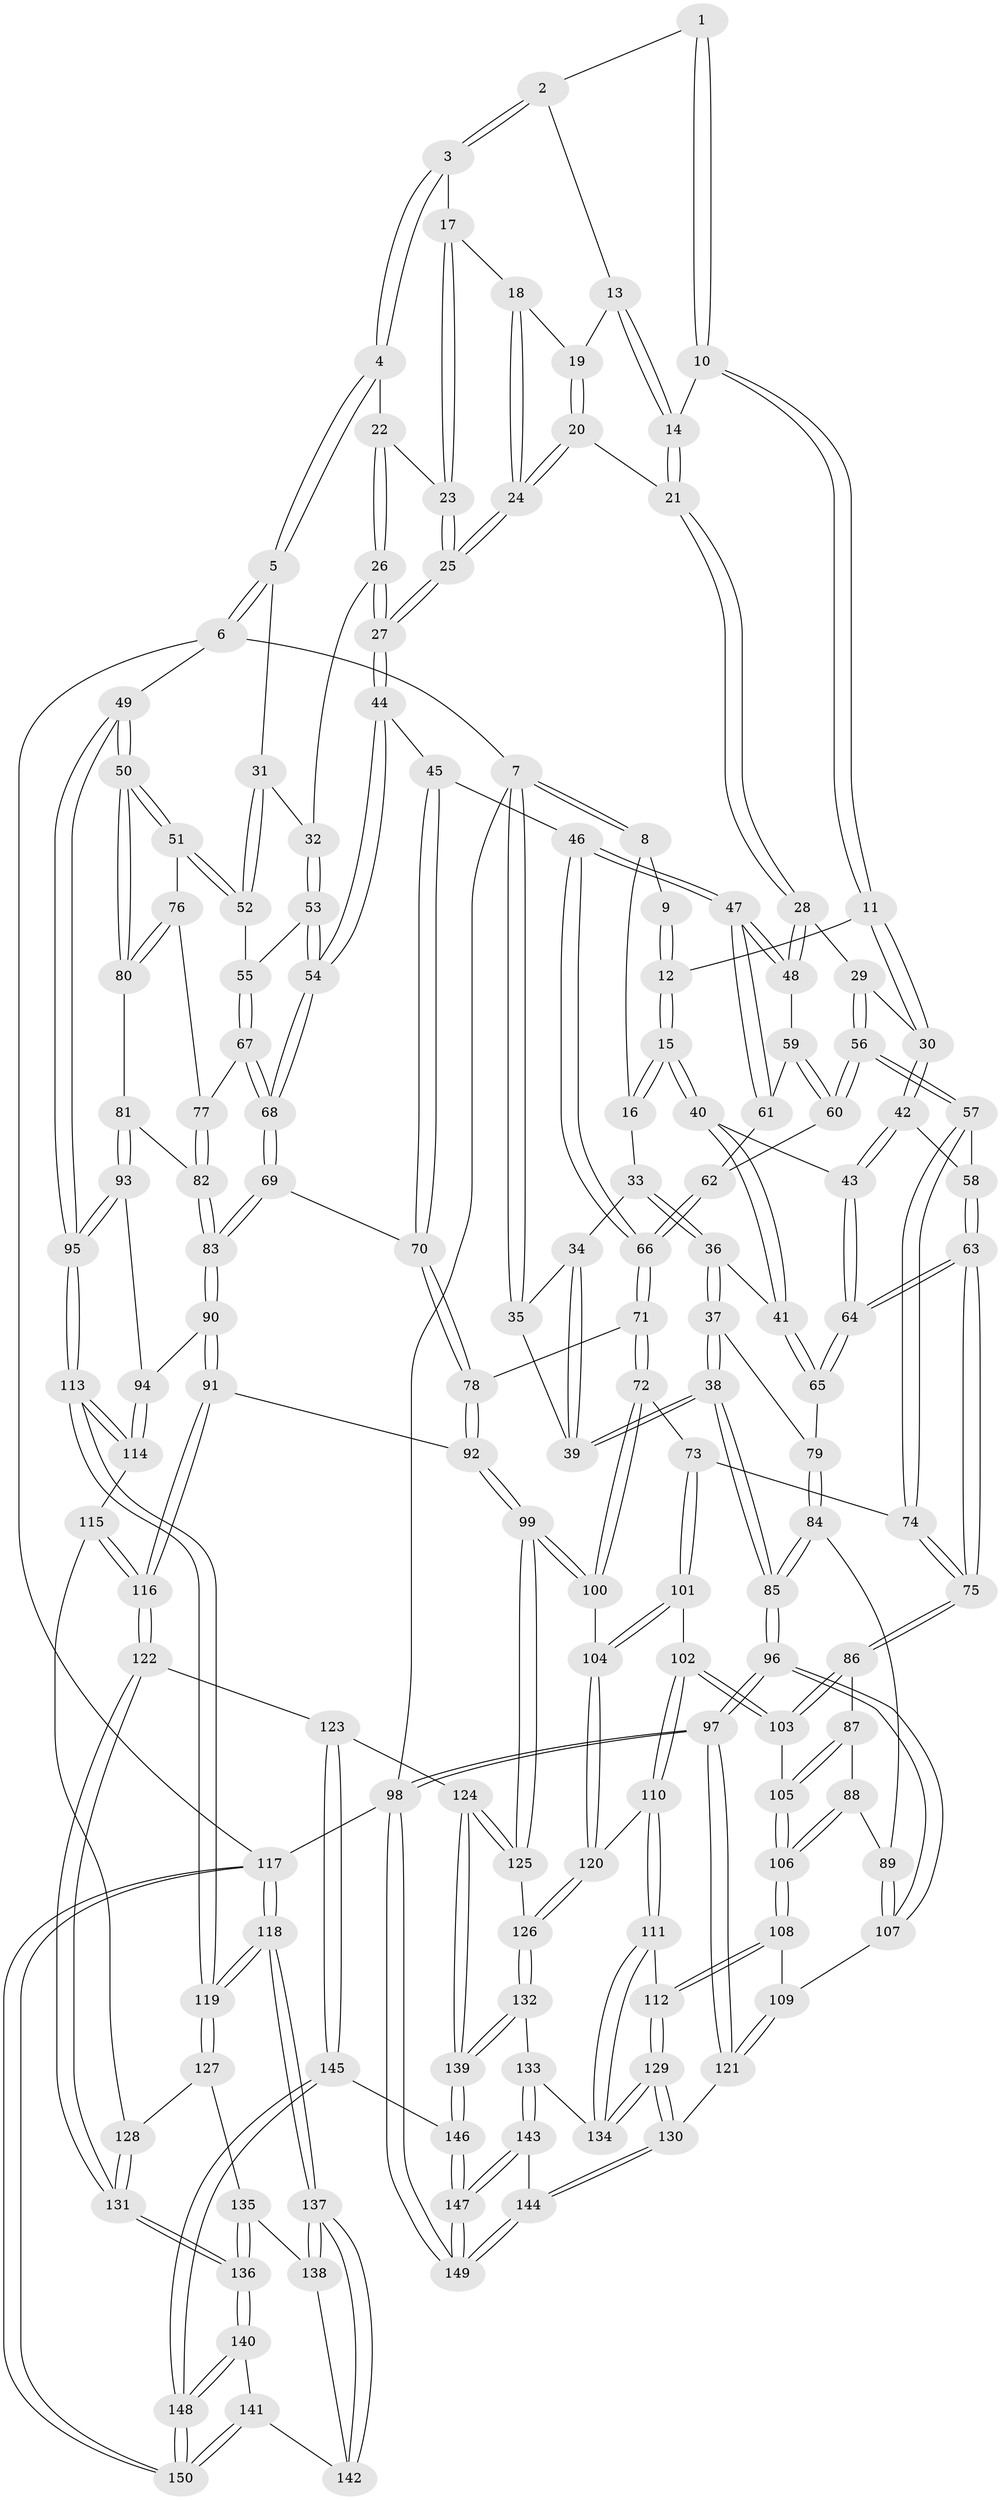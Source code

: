 // Generated by graph-tools (version 1.1) at 2025/17/03/09/25 04:17:07]
// undirected, 150 vertices, 372 edges
graph export_dot {
graph [start="1"]
  node [color=gray90,style=filled];
  1 [pos="+0.3357675951757718+0"];
  2 [pos="+0.5318305866471513+0"];
  3 [pos="+0.7634212632787846+0"];
  4 [pos="+0.9989246251020635+0"];
  5 [pos="+1+0"];
  6 [pos="+1+0"];
  7 [pos="+0+0"];
  8 [pos="+0+0"];
  9 [pos="+0.22792935935215042+0"];
  10 [pos="+0.3785950626954729+0.10985677195844579"];
  11 [pos="+0.3499662497130855+0.1369587364749686"];
  12 [pos="+0.22086310636158674+0.11207176442672215"];
  13 [pos="+0.48336056779369124+0.03761793475274774"];
  14 [pos="+0.4231039471121044+0.09612053450375097"];
  15 [pos="+0.22072793212776157+0.11219532875074797"];
  16 [pos="+0.1251570652693725+0.12973437675822497"];
  17 [pos="+0.6727168327270202+0"];
  18 [pos="+0.5770604953410966+0.0871296775277273"];
  19 [pos="+0.5092511270804841+0.06480118167470142"];
  20 [pos="+0.5288742021583862+0.17335617379782833"];
  21 [pos="+0.5200864589227333+0.17700820070983012"];
  22 [pos="+0.6814720657206859+0.1414568620449394"];
  23 [pos="+0.6505733492478404+0.13727120061103074"];
  24 [pos="+0.5832405929643251+0.1704715528036625"];
  25 [pos="+0.6023171809704954+0.17960064001496057"];
  26 [pos="+0.7370337706758909+0.16297704481251507"];
  27 [pos="+0.6247869579896085+0.22735152348811966"];
  28 [pos="+0.4873018115323843+0.21710369525649284"];
  29 [pos="+0.4327504438651387+0.2168715788439288"];
  30 [pos="+0.3670756714663082+0.180706482388124"];
  31 [pos="+0.8779435459503635+0.08381968148193635"];
  32 [pos="+0.7968019112827169+0.16928264537706222"];
  33 [pos="+0.10609220751650153+0.1384920382604886"];
  34 [pos="+0.08807338174830505+0.13114866233196618"];
  35 [pos="+0+0"];
  36 [pos="+0.06274885874335165+0.2584124471017131"];
  37 [pos="+0.007296721413082639+0.28926511117766796"];
  38 [pos="+0+0.3741882819561873"];
  39 [pos="+0+0.2497402406742272"];
  40 [pos="+0.22177120825767266+0.22012250980940656"];
  41 [pos="+0.1769592812072079+0.30236254520643"];
  42 [pos="+0.33969784106043904+0.25853895063020543"];
  43 [pos="+0.3037946787380867+0.27352705281804085"];
  44 [pos="+0.6335168615097436+0.26031380316754676"];
  45 [pos="+0.6210741658722885+0.27392713902483745"];
  46 [pos="+0.5611868171352833+0.3104006481875503"];
  47 [pos="+0.5493870721512997+0.29931097821478664"];
  48 [pos="+0.49187180711268236+0.23188840909790823"];
  49 [pos="+1+0.37759113429284247"];
  50 [pos="+1+0.3811259528153821"];
  51 [pos="+0.9223828937282014+0.31748316547909683"];
  52 [pos="+0.9081157801744619+0.3016942863574946"];
  53 [pos="+0.7715745510890747+0.2406854418268353"];
  54 [pos="+0.7052931537634208+0.27967488062004653"];
  55 [pos="+0.8142052244179419+0.292401393150372"];
  56 [pos="+0.4167898446330911+0.30956125725940176"];
  57 [pos="+0.4117416812072259+0.31342247905902193"];
  58 [pos="+0.3512104322393159+0.2728242538043979"];
  59 [pos="+0.487672458879819+0.241875444113382"];
  60 [pos="+0.4214856622066839+0.30911647327789693"];
  61 [pos="+0.47297218344574243+0.2931667051532966"];
  62 [pos="+0.46139132309762854+0.3099313410223638"];
  63 [pos="+0.3246680928546215+0.4496345924183501"];
  64 [pos="+0.24783016260659246+0.40447316244744375"];
  65 [pos="+0.2144801580796508+0.3981854475981611"];
  66 [pos="+0.5350662159369272+0.37176155546421735"];
  67 [pos="+0.7979922243412814+0.3884310261423181"];
  68 [pos="+0.7304927043056131+0.41376251238085376"];
  69 [pos="+0.7228345654756122+0.4247985468658896"];
  70 [pos="+0.658896524008176+0.4394953326372078"];
  71 [pos="+0.5309275505051954+0.42101539250985837"];
  72 [pos="+0.4567174855534569+0.4593205260386387"];
  73 [pos="+0.411438982406886+0.45054362168861484"];
  74 [pos="+0.3840729809882531+0.4423909546294303"];
  75 [pos="+0.32512132517260944+0.4499694377514133"];
  76 [pos="+0.8383009263905129+0.3843775879594209"];
  77 [pos="+0.8093441854236744+0.3907970204978604"];
  78 [pos="+0.626637550697476+0.4556527774704957"];
  79 [pos="+0.1864438071259986+0.41443770868549745"];
  80 [pos="+0.9422390518347799+0.44693479327692204"];
  81 [pos="+0.9143553140286971+0.47215787622051164"];
  82 [pos="+0.870047882349012+0.48136622335093143"];
  83 [pos="+0.7937416804717128+0.546027114312469"];
  84 [pos="+0.10469083108340628+0.4775902003041938"];
  85 [pos="+0+0.38587665509871505"];
  86 [pos="+0.320506938488188+0.4674283655183488"];
  87 [pos="+0.20297731829889756+0.5398798917202607"];
  88 [pos="+0.1466438667220918+0.520605297597227"];
  89 [pos="+0.10482693552506656+0.47814325235474625"];
  90 [pos="+0.7924334076480135+0.5698417033042095"];
  91 [pos="+0.7652625936362463+0.6030324993048309"];
  92 [pos="+0.6281489788506799+0.5499777950989116"];
  93 [pos="+0.9247901286104275+0.5538920323071762"];
  94 [pos="+0.8906195983959587+0.5979164992921419"];
  95 [pos="+1+0.5722073261437428"];
  96 [pos="+0+0.695441726014236"];
  97 [pos="+0+0.7014944370077941"];
  98 [pos="+0+1"];
  99 [pos="+0.5661610608286013+0.6257747698646706"];
  100 [pos="+0.4788430701786884+0.5322694042152409"];
  101 [pos="+0.3971293144152888+0.6278671163877544"];
  102 [pos="+0.30952349530635925+0.5817631088321328"];
  103 [pos="+0.3046008384409292+0.5714480220977006"];
  104 [pos="+0.4080783930047133+0.6366841906552467"];
  105 [pos="+0.23508016224418912+0.5891509095986176"];
  106 [pos="+0.19245919474291084+0.6179351938574362"];
  107 [pos="+0.08389830835961287+0.5977189163954121"];
  108 [pos="+0.16908493107096195+0.664563749958389"];
  109 [pos="+0.11262003272853482+0.6346177545698051"];
  110 [pos="+0.28629322806295315+0.6896716645573864"];
  111 [pos="+0.2668920911532152+0.7137663804771931"];
  112 [pos="+0.17760649485583602+0.6895349219861466"];
  113 [pos="+1+0.5732412270910118"];
  114 [pos="+0.9158795545303968+0.6360907910807891"];
  115 [pos="+0.9082597052049518+0.6809893290224499"];
  116 [pos="+0.7533342417022968+0.6743510912397797"];
  117 [pos="+1+1"];
  118 [pos="+1+1"];
  119 [pos="+1+0.6961422892543926"];
  120 [pos="+0.4257552966024478+0.6811748654968184"];
  121 [pos="+0+0.7544186114687478"];
  122 [pos="+0.7151458980062371+0.7543514193455381"];
  123 [pos="+0.6256961681813289+0.7457943134745555"];
  124 [pos="+0.5678128230213411+0.7175073877817841"];
  125 [pos="+0.5613692166769606+0.7079670734747687"];
  126 [pos="+0.4286537585866273+0.6843950872577813"];
  127 [pos="+0.9558599963805007+0.7483804657670864"];
  128 [pos="+0.9138944854395188+0.6982664737873666"];
  129 [pos="+0.10985882062728959+0.7905294484323055"];
  130 [pos="+0.09759129029560755+0.8035399564021543"];
  131 [pos="+0.7481349934556899+0.795150344936672"];
  132 [pos="+0.35524929459182436+0.8067641929512459"];
  133 [pos="+0.296877652314001+0.7869693181543224"];
  134 [pos="+0.29659046315398846+0.7865338754670093"];
  135 [pos="+0.9549040414938839+0.7499385198267671"];
  136 [pos="+0.7712384208209977+0.83659680318965"];
  137 [pos="+1+1"];
  138 [pos="+0.9491750963953928+0.8225450510700067"];
  139 [pos="+0.42440374508353235+0.9044759602848427"];
  140 [pos="+0.7768154511736696+0.8590811164773994"];
  141 [pos="+0.8648853908366264+0.9070627714007612"];
  142 [pos="+0.8895584045346754+0.9021870625872903"];
  143 [pos="+0.24178734117253012+0.8525566840695051"];
  144 [pos="+0.09867479217978764+0.80665323548967"];
  145 [pos="+0.5256855481946189+1"];
  146 [pos="+0.44104316122766746+1"];
  147 [pos="+0.2396855977854352+1"];
  148 [pos="+0.575426190131385+1"];
  149 [pos="+0.1045267775057431+1"];
  150 [pos="+0.9192411493447475+1"];
  1 -- 2;
  1 -- 10;
  1 -- 10;
  2 -- 3;
  2 -- 3;
  2 -- 13;
  3 -- 4;
  3 -- 4;
  3 -- 17;
  4 -- 5;
  4 -- 5;
  4 -- 22;
  5 -- 6;
  5 -- 6;
  5 -- 31;
  6 -- 7;
  6 -- 49;
  6 -- 117;
  7 -- 8;
  7 -- 8;
  7 -- 35;
  7 -- 35;
  7 -- 98;
  8 -- 9;
  8 -- 16;
  9 -- 12;
  9 -- 12;
  10 -- 11;
  10 -- 11;
  10 -- 14;
  11 -- 12;
  11 -- 30;
  11 -- 30;
  12 -- 15;
  12 -- 15;
  13 -- 14;
  13 -- 14;
  13 -- 19;
  14 -- 21;
  14 -- 21;
  15 -- 16;
  15 -- 16;
  15 -- 40;
  15 -- 40;
  16 -- 33;
  17 -- 18;
  17 -- 23;
  17 -- 23;
  18 -- 19;
  18 -- 24;
  18 -- 24;
  19 -- 20;
  19 -- 20;
  20 -- 21;
  20 -- 24;
  20 -- 24;
  21 -- 28;
  21 -- 28;
  22 -- 23;
  22 -- 26;
  22 -- 26;
  23 -- 25;
  23 -- 25;
  24 -- 25;
  24 -- 25;
  25 -- 27;
  25 -- 27;
  26 -- 27;
  26 -- 27;
  26 -- 32;
  27 -- 44;
  27 -- 44;
  28 -- 29;
  28 -- 48;
  28 -- 48;
  29 -- 30;
  29 -- 56;
  29 -- 56;
  30 -- 42;
  30 -- 42;
  31 -- 32;
  31 -- 52;
  31 -- 52;
  32 -- 53;
  32 -- 53;
  33 -- 34;
  33 -- 36;
  33 -- 36;
  34 -- 35;
  34 -- 39;
  34 -- 39;
  35 -- 39;
  36 -- 37;
  36 -- 37;
  36 -- 41;
  37 -- 38;
  37 -- 38;
  37 -- 79;
  38 -- 39;
  38 -- 39;
  38 -- 85;
  38 -- 85;
  40 -- 41;
  40 -- 41;
  40 -- 43;
  41 -- 65;
  41 -- 65;
  42 -- 43;
  42 -- 43;
  42 -- 58;
  43 -- 64;
  43 -- 64;
  44 -- 45;
  44 -- 54;
  44 -- 54;
  45 -- 46;
  45 -- 70;
  45 -- 70;
  46 -- 47;
  46 -- 47;
  46 -- 66;
  46 -- 66;
  47 -- 48;
  47 -- 48;
  47 -- 61;
  47 -- 61;
  48 -- 59;
  49 -- 50;
  49 -- 50;
  49 -- 95;
  49 -- 95;
  50 -- 51;
  50 -- 51;
  50 -- 80;
  50 -- 80;
  51 -- 52;
  51 -- 52;
  51 -- 76;
  52 -- 55;
  53 -- 54;
  53 -- 54;
  53 -- 55;
  54 -- 68;
  54 -- 68;
  55 -- 67;
  55 -- 67;
  56 -- 57;
  56 -- 57;
  56 -- 60;
  56 -- 60;
  57 -- 58;
  57 -- 74;
  57 -- 74;
  58 -- 63;
  58 -- 63;
  59 -- 60;
  59 -- 60;
  59 -- 61;
  60 -- 62;
  61 -- 62;
  62 -- 66;
  62 -- 66;
  63 -- 64;
  63 -- 64;
  63 -- 75;
  63 -- 75;
  64 -- 65;
  64 -- 65;
  65 -- 79;
  66 -- 71;
  66 -- 71;
  67 -- 68;
  67 -- 68;
  67 -- 77;
  68 -- 69;
  68 -- 69;
  69 -- 70;
  69 -- 83;
  69 -- 83;
  70 -- 78;
  70 -- 78;
  71 -- 72;
  71 -- 72;
  71 -- 78;
  72 -- 73;
  72 -- 100;
  72 -- 100;
  73 -- 74;
  73 -- 101;
  73 -- 101;
  74 -- 75;
  74 -- 75;
  75 -- 86;
  75 -- 86;
  76 -- 77;
  76 -- 80;
  76 -- 80;
  77 -- 82;
  77 -- 82;
  78 -- 92;
  78 -- 92;
  79 -- 84;
  79 -- 84;
  80 -- 81;
  81 -- 82;
  81 -- 93;
  81 -- 93;
  82 -- 83;
  82 -- 83;
  83 -- 90;
  83 -- 90;
  84 -- 85;
  84 -- 85;
  84 -- 89;
  85 -- 96;
  85 -- 96;
  86 -- 87;
  86 -- 103;
  86 -- 103;
  87 -- 88;
  87 -- 105;
  87 -- 105;
  88 -- 89;
  88 -- 106;
  88 -- 106;
  89 -- 107;
  89 -- 107;
  90 -- 91;
  90 -- 91;
  90 -- 94;
  91 -- 92;
  91 -- 116;
  91 -- 116;
  92 -- 99;
  92 -- 99;
  93 -- 94;
  93 -- 95;
  93 -- 95;
  94 -- 114;
  94 -- 114;
  95 -- 113;
  95 -- 113;
  96 -- 97;
  96 -- 97;
  96 -- 107;
  96 -- 107;
  97 -- 98;
  97 -- 98;
  97 -- 121;
  97 -- 121;
  98 -- 149;
  98 -- 149;
  98 -- 117;
  99 -- 100;
  99 -- 100;
  99 -- 125;
  99 -- 125;
  100 -- 104;
  101 -- 102;
  101 -- 104;
  101 -- 104;
  102 -- 103;
  102 -- 103;
  102 -- 110;
  102 -- 110;
  103 -- 105;
  104 -- 120;
  104 -- 120;
  105 -- 106;
  105 -- 106;
  106 -- 108;
  106 -- 108;
  107 -- 109;
  108 -- 109;
  108 -- 112;
  108 -- 112;
  109 -- 121;
  109 -- 121;
  110 -- 111;
  110 -- 111;
  110 -- 120;
  111 -- 112;
  111 -- 134;
  111 -- 134;
  112 -- 129;
  112 -- 129;
  113 -- 114;
  113 -- 114;
  113 -- 119;
  113 -- 119;
  114 -- 115;
  115 -- 116;
  115 -- 116;
  115 -- 128;
  116 -- 122;
  116 -- 122;
  117 -- 118;
  117 -- 118;
  117 -- 150;
  117 -- 150;
  118 -- 119;
  118 -- 119;
  118 -- 137;
  118 -- 137;
  119 -- 127;
  119 -- 127;
  120 -- 126;
  120 -- 126;
  121 -- 130;
  122 -- 123;
  122 -- 131;
  122 -- 131;
  123 -- 124;
  123 -- 145;
  123 -- 145;
  124 -- 125;
  124 -- 125;
  124 -- 139;
  124 -- 139;
  125 -- 126;
  126 -- 132;
  126 -- 132;
  127 -- 128;
  127 -- 135;
  128 -- 131;
  128 -- 131;
  129 -- 130;
  129 -- 130;
  129 -- 134;
  129 -- 134;
  130 -- 144;
  130 -- 144;
  131 -- 136;
  131 -- 136;
  132 -- 133;
  132 -- 139;
  132 -- 139;
  133 -- 134;
  133 -- 143;
  133 -- 143;
  135 -- 136;
  135 -- 136;
  135 -- 138;
  136 -- 140;
  136 -- 140;
  137 -- 138;
  137 -- 138;
  137 -- 142;
  137 -- 142;
  138 -- 142;
  139 -- 146;
  139 -- 146;
  140 -- 141;
  140 -- 148;
  140 -- 148;
  141 -- 142;
  141 -- 150;
  141 -- 150;
  143 -- 144;
  143 -- 147;
  143 -- 147;
  144 -- 149;
  144 -- 149;
  145 -- 146;
  145 -- 148;
  145 -- 148;
  146 -- 147;
  146 -- 147;
  147 -- 149;
  147 -- 149;
  148 -- 150;
  148 -- 150;
}
